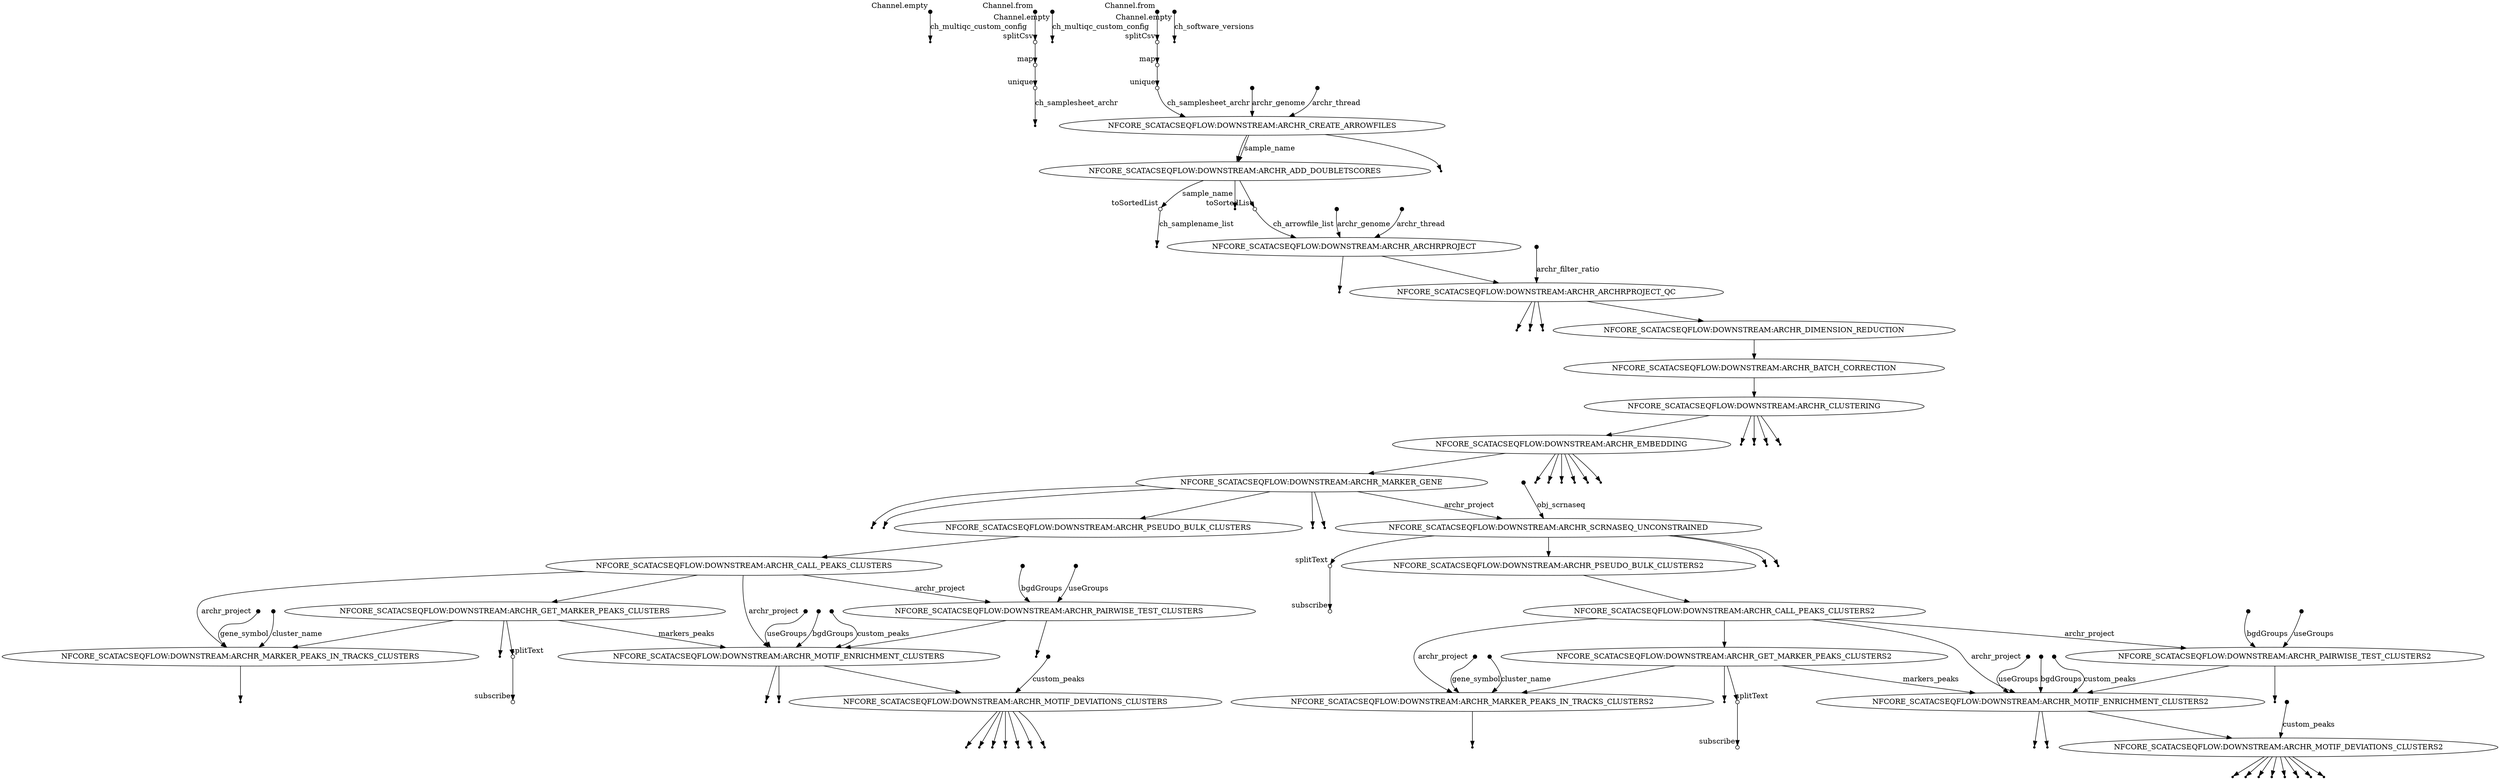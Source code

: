 digraph "pipeline_dag_20210823_100233" {
p0 [shape=point,label="",fixedsize=true,width=0.1,xlabel="Channel.empty"];
p1 [shape=point];
p0 -> p1 [label="ch_multiqc_custom_config"];

p2 [shape=point,label="",fixedsize=true,width=0.1,xlabel="Channel.from"];
p3 [shape=circle,label="",fixedsize=true,width=0.1,xlabel="splitCsv"];
p2 -> p3;

p3 [shape=circle,label="",fixedsize=true,width=0.1,xlabel="splitCsv"];
p4 [shape=circle,label="",fixedsize=true,width=0.1,xlabel="map"];
p3 -> p4;

p4 [shape=circle,label="",fixedsize=true,width=0.1,xlabel="map"];
p5 [shape=circle,label="",fixedsize=true,width=0.1,xlabel="unique"];
p4 -> p5;

p5 [shape=circle,label="",fixedsize=true,width=0.1,xlabel="unique"];
p6 [shape=point];
p5 -> p6 [label="ch_samplesheet_archr"];

p7 [shape=point,label="",fixedsize=true,width=0.1,xlabel="Channel.empty"];
p8 [shape=point];
p7 -> p8 [label="ch_multiqc_custom_config"];

p9 [shape=point,label="",fixedsize=true,width=0.1,xlabel="Channel.from"];
p10 [shape=circle,label="",fixedsize=true,width=0.1,xlabel="splitCsv"];
p9 -> p10;

p10 [shape=circle,label="",fixedsize=true,width=0.1,xlabel="splitCsv"];
p11 [shape=circle,label="",fixedsize=true,width=0.1,xlabel="map"];
p10 -> p11;

p11 [shape=circle,label="",fixedsize=true,width=0.1,xlabel="map"];
p12 [shape=circle,label="",fixedsize=true,width=0.1,xlabel="unique"];
p11 -> p12;

p12 [shape=circle,label="",fixedsize=true,width=0.1,xlabel="unique"];
p17 [label="NFCORE_SCATACSEQFLOW:DOWNSTREAM:ARCHR_CREATE_ARROWFILES"];
p12 -> p17 [label="ch_samplesheet_archr"];

p13 [shape=point,label="",fixedsize=true,width=0.1,xlabel="Channel.empty"];
p14 [shape=point];
p13 -> p14 [label="ch_software_versions"];

p15 [shape=point,label="",fixedsize=true,width=0.1];
p17 [label="NFCORE_SCATACSEQFLOW:DOWNSTREAM:ARCHR_CREATE_ARROWFILES"];
p15 -> p17 [label="archr_genome"];

p16 [shape=point,label="",fixedsize=true,width=0.1];
p17 [label="NFCORE_SCATACSEQFLOW:DOWNSTREAM:ARCHR_CREATE_ARROWFILES"];
p16 -> p17 [label="archr_thread"];

p17 [label="NFCORE_SCATACSEQFLOW:DOWNSTREAM:ARCHR_CREATE_ARROWFILES"];
p19 [label="NFCORE_SCATACSEQFLOW:DOWNSTREAM:ARCHR_ADD_DOUBLETSCORES"];
p17 -> p19 [label="sample_name"];

p17 [label="NFCORE_SCATACSEQFLOW:DOWNSTREAM:ARCHR_CREATE_ARROWFILES"];
p18 [shape=point];
p17 -> p18;

p17 [label="NFCORE_SCATACSEQFLOW:DOWNSTREAM:ARCHR_CREATE_ARROWFILES"];
p19 [label="NFCORE_SCATACSEQFLOW:DOWNSTREAM:ARCHR_ADD_DOUBLETSCORES"];
p17 -> p19;

p19 [label="NFCORE_SCATACSEQFLOW:DOWNSTREAM:ARCHR_ADD_DOUBLETSCORES"];
p21 [shape=circle,label="",fixedsize=true,width=0.1,xlabel="toSortedList"];
p19 -> p21 [label="sample_name"];

p19 [label="NFCORE_SCATACSEQFLOW:DOWNSTREAM:ARCHR_ADD_DOUBLETSCORES"];
p20 [shape=point];
p19 -> p20;

p19 [label="NFCORE_SCATACSEQFLOW:DOWNSTREAM:ARCHR_ADD_DOUBLETSCORES"];
p23 [shape=circle,label="",fixedsize=true,width=0.1,xlabel="toSortedList"];
p19 -> p23;

p21 [shape=circle,label="",fixedsize=true,width=0.1,xlabel="toSortedList"];
p22 [shape=point];
p21 -> p22 [label="ch_samplename_list"];

p23 [shape=circle,label="",fixedsize=true,width=0.1,xlabel="toSortedList"];
p26 [label="NFCORE_SCATACSEQFLOW:DOWNSTREAM:ARCHR_ARCHRPROJECT"];
p23 -> p26 [label="ch_arrowfile_list"];

p24 [shape=point,label="",fixedsize=true,width=0.1];
p26 [label="NFCORE_SCATACSEQFLOW:DOWNSTREAM:ARCHR_ARCHRPROJECT"];
p24 -> p26 [label="archr_genome"];

p25 [shape=point,label="",fixedsize=true,width=0.1];
p26 [label="NFCORE_SCATACSEQFLOW:DOWNSTREAM:ARCHR_ARCHRPROJECT"];
p25 -> p26 [label="archr_thread"];

p26 [label="NFCORE_SCATACSEQFLOW:DOWNSTREAM:ARCHR_ARCHRPROJECT"];
p27 [shape=point];
p26 -> p27;

p26 [label="NFCORE_SCATACSEQFLOW:DOWNSTREAM:ARCHR_ARCHRPROJECT"];
p29 [label="NFCORE_SCATACSEQFLOW:DOWNSTREAM:ARCHR_ARCHRPROJECT_QC"];
p26 -> p29;

p28 [shape=point,label="",fixedsize=true,width=0.1];
p29 [label="NFCORE_SCATACSEQFLOW:DOWNSTREAM:ARCHR_ARCHRPROJECT_QC"];
p28 -> p29 [label="archr_filter_ratio"];

p29 [label="NFCORE_SCATACSEQFLOW:DOWNSTREAM:ARCHR_ARCHRPROJECT_QC"];
p32 [shape=point];
p29 -> p32;

p29 [label="NFCORE_SCATACSEQFLOW:DOWNSTREAM:ARCHR_ARCHRPROJECT_QC"];
p31 [shape=point];
p29 -> p31;

p29 [label="NFCORE_SCATACSEQFLOW:DOWNSTREAM:ARCHR_ARCHRPROJECT_QC"];
p30 [shape=point];
p29 -> p30;

p29 [label="NFCORE_SCATACSEQFLOW:DOWNSTREAM:ARCHR_ARCHRPROJECT_QC"];
p33 [label="NFCORE_SCATACSEQFLOW:DOWNSTREAM:ARCHR_DIMENSION_REDUCTION"];
p29 -> p33;

p33 [label="NFCORE_SCATACSEQFLOW:DOWNSTREAM:ARCHR_DIMENSION_REDUCTION"];
p34 [label="NFCORE_SCATACSEQFLOW:DOWNSTREAM:ARCHR_BATCH_CORRECTION"];
p33 -> p34;

p34 [label="NFCORE_SCATACSEQFLOW:DOWNSTREAM:ARCHR_BATCH_CORRECTION"];
p35 [label="NFCORE_SCATACSEQFLOW:DOWNSTREAM:ARCHR_CLUSTERING"];
p34 -> p35;

p35 [label="NFCORE_SCATACSEQFLOW:DOWNSTREAM:ARCHR_CLUSTERING"];
p40 [label="NFCORE_SCATACSEQFLOW:DOWNSTREAM:ARCHR_EMBEDDING"];
p35 -> p40;

p35 [label="NFCORE_SCATACSEQFLOW:DOWNSTREAM:ARCHR_CLUSTERING"];
p39 [shape=point];
p35 -> p39;

p35 [label="NFCORE_SCATACSEQFLOW:DOWNSTREAM:ARCHR_CLUSTERING"];
p38 [shape=point];
p35 -> p38;

p35 [label="NFCORE_SCATACSEQFLOW:DOWNSTREAM:ARCHR_CLUSTERING"];
p37 [shape=point];
p35 -> p37;

p35 [label="NFCORE_SCATACSEQFLOW:DOWNSTREAM:ARCHR_CLUSTERING"];
p36 [shape=point];
p35 -> p36;

p40 [label="NFCORE_SCATACSEQFLOW:DOWNSTREAM:ARCHR_EMBEDDING"];
p47 [label="NFCORE_SCATACSEQFLOW:DOWNSTREAM:ARCHR_MARKER_GENE"];
p40 -> p47;

p40 [label="NFCORE_SCATACSEQFLOW:DOWNSTREAM:ARCHR_EMBEDDING"];
p46 [shape=point];
p40 -> p46;

p40 [label="NFCORE_SCATACSEQFLOW:DOWNSTREAM:ARCHR_EMBEDDING"];
p45 [shape=point];
p40 -> p45;

p40 [label="NFCORE_SCATACSEQFLOW:DOWNSTREAM:ARCHR_EMBEDDING"];
p44 [shape=point];
p40 -> p44;

p40 [label="NFCORE_SCATACSEQFLOW:DOWNSTREAM:ARCHR_EMBEDDING"];
p43 [shape=point];
p40 -> p43;

p40 [label="NFCORE_SCATACSEQFLOW:DOWNSTREAM:ARCHR_EMBEDDING"];
p42 [shape=point];
p40 -> p42;

p40 [label="NFCORE_SCATACSEQFLOW:DOWNSTREAM:ARCHR_EMBEDDING"];
p41 [shape=point];
p40 -> p41;

p47 [label="NFCORE_SCATACSEQFLOW:DOWNSTREAM:ARCHR_MARKER_GENE"];
p52 [label="NFCORE_SCATACSEQFLOW:DOWNSTREAM:ARCHR_PSEUDO_BULK_CLUSTERS"];
p47 -> p52;

p47 [label="NFCORE_SCATACSEQFLOW:DOWNSTREAM:ARCHR_MARKER_GENE"];
p51 [shape=point];
p47 -> p51;

p47 [label="NFCORE_SCATACSEQFLOW:DOWNSTREAM:ARCHR_MARKER_GENE"];
p50 [shape=point];
p47 -> p50;

p47 [label="NFCORE_SCATACSEQFLOW:DOWNSTREAM:ARCHR_MARKER_GENE"];
p49 [shape=point];
p47 -> p49;

p47 [label="NFCORE_SCATACSEQFLOW:DOWNSTREAM:ARCHR_MARKER_GENE"];
p48 [shape=point];
p47 -> p48;

p52 [label="NFCORE_SCATACSEQFLOW:DOWNSTREAM:ARCHR_PSEUDO_BULK_CLUSTERS"];
p60 [label="NFCORE_SCATACSEQFLOW:DOWNSTREAM:ARCHR_CALL_PEAKS_CLUSTERS"];
p52 -> p60;

p47 [label="NFCORE_SCATACSEQFLOW:DOWNSTREAM:ARCHR_MARKER_GENE"];
p54 [label="NFCORE_SCATACSEQFLOW:DOWNSTREAM:ARCHR_SCRNASEQ_UNCONSTRAINED"];
p47 -> p54 [label="archr_project"];

p53 [shape=point,label="",fixedsize=true,width=0.1];
p54 [label="NFCORE_SCATACSEQFLOW:DOWNSTREAM:ARCHR_SCRNASEQ_UNCONSTRAINED"];
p53 -> p54 [label="obj_scrnaseq"];

p54 [label="NFCORE_SCATACSEQFLOW:DOWNSTREAM:ARCHR_SCRNASEQ_UNCONSTRAINED"];
p59 [label="NFCORE_SCATACSEQFLOW:DOWNSTREAM:ARCHR_PSEUDO_BULK_CLUSTERS2"];
p54 -> p59;

p54 [label="NFCORE_SCATACSEQFLOW:DOWNSTREAM:ARCHR_SCRNASEQ_UNCONSTRAINED"];
p56 [shape=point];
p54 -> p56;

p54 [label="NFCORE_SCATACSEQFLOW:DOWNSTREAM:ARCHR_SCRNASEQ_UNCONSTRAINED"];
p55 [shape=point];
p54 -> p55;

p54 [label="NFCORE_SCATACSEQFLOW:DOWNSTREAM:ARCHR_SCRNASEQ_UNCONSTRAINED"];
p57 [shape=circle,label="",fixedsize=true,width=0.1,xlabel="splitText"];
p54 -> p57;

p57 [shape=circle,label="",fixedsize=true,width=0.1,xlabel="splitText"];
p58 [shape=circle,label="",fixedsize=true,width=0.1,xlabel="subscribe"];
p57 -> p58;

p59 [label="NFCORE_SCATACSEQFLOW:DOWNSTREAM:ARCHR_PSEUDO_BULK_CLUSTERS2"];
p61 [label="NFCORE_SCATACSEQFLOW:DOWNSTREAM:ARCHR_CALL_PEAKS_CLUSTERS2"];
p59 -> p61;

p60 [label="NFCORE_SCATACSEQFLOW:DOWNSTREAM:ARCHR_CALL_PEAKS_CLUSTERS"];
p62 [label="NFCORE_SCATACSEQFLOW:DOWNSTREAM:ARCHR_GET_MARKER_PEAKS_CLUSTERS"];
p60 -> p62;

p61 [label="NFCORE_SCATACSEQFLOW:DOWNSTREAM:ARCHR_CALL_PEAKS_CLUSTERS2"];
p64 [label="NFCORE_SCATACSEQFLOW:DOWNSTREAM:ARCHR_GET_MARKER_PEAKS_CLUSTERS2"];
p61 -> p64;

p62 [label="NFCORE_SCATACSEQFLOW:DOWNSTREAM:ARCHR_GET_MARKER_PEAKS_CLUSTERS"];
p72 [label="NFCORE_SCATACSEQFLOW:DOWNSTREAM:ARCHR_MARKER_PEAKS_IN_TRACKS_CLUSTERS"];
p62 -> p72;

p62 [label="NFCORE_SCATACSEQFLOW:DOWNSTREAM:ARCHR_GET_MARKER_PEAKS_CLUSTERS"];
p63 [shape=point];
p62 -> p63;

p62 [label="NFCORE_SCATACSEQFLOW:DOWNSTREAM:ARCHR_GET_MARKER_PEAKS_CLUSTERS"];
p66 [shape=circle,label="",fixedsize=true,width=0.1,xlabel="splitText"];
p62 -> p66;

p64 [label="NFCORE_SCATACSEQFLOW:DOWNSTREAM:ARCHR_GET_MARKER_PEAKS_CLUSTERS2"];
p76 [label="NFCORE_SCATACSEQFLOW:DOWNSTREAM:ARCHR_MARKER_PEAKS_IN_TRACKS_CLUSTERS2"];
p64 -> p76;

p64 [label="NFCORE_SCATACSEQFLOW:DOWNSTREAM:ARCHR_GET_MARKER_PEAKS_CLUSTERS2"];
p65 [shape=point];
p64 -> p65;

p64 [label="NFCORE_SCATACSEQFLOW:DOWNSTREAM:ARCHR_GET_MARKER_PEAKS_CLUSTERS2"];
p68 [shape=circle,label="",fixedsize=true,width=0.1,xlabel="splitText"];
p64 -> p68;

p66 [shape=circle,label="",fixedsize=true,width=0.1,xlabel="splitText"];
p67 [shape=circle,label="",fixedsize=true,width=0.1,xlabel="subscribe"];
p66 -> p67;

p68 [shape=circle,label="",fixedsize=true,width=0.1,xlabel="splitText"];
p69 [shape=circle,label="",fixedsize=true,width=0.1,xlabel="subscribe"];
p68 -> p69;

p60 [label="NFCORE_SCATACSEQFLOW:DOWNSTREAM:ARCHR_CALL_PEAKS_CLUSTERS"];
p72 [label="NFCORE_SCATACSEQFLOW:DOWNSTREAM:ARCHR_MARKER_PEAKS_IN_TRACKS_CLUSTERS"];
p60 -> p72 [label="archr_project"];

p70 [shape=point,label="",fixedsize=true,width=0.1];
p72 [label="NFCORE_SCATACSEQFLOW:DOWNSTREAM:ARCHR_MARKER_PEAKS_IN_TRACKS_CLUSTERS"];
p70 -> p72 [label="gene_symbol"];

p71 [shape=point,label="",fixedsize=true,width=0.1];
p72 [label="NFCORE_SCATACSEQFLOW:DOWNSTREAM:ARCHR_MARKER_PEAKS_IN_TRACKS_CLUSTERS"];
p71 -> p72 [label="cluster_name"];

p72 [label="NFCORE_SCATACSEQFLOW:DOWNSTREAM:ARCHR_MARKER_PEAKS_IN_TRACKS_CLUSTERS"];
p73 [shape=point];
p72 -> p73;

p61 [label="NFCORE_SCATACSEQFLOW:DOWNSTREAM:ARCHR_CALL_PEAKS_CLUSTERS2"];
p76 [label="NFCORE_SCATACSEQFLOW:DOWNSTREAM:ARCHR_MARKER_PEAKS_IN_TRACKS_CLUSTERS2"];
p61 -> p76 [label="archr_project"];

p74 [shape=point,label="",fixedsize=true,width=0.1];
p76 [label="NFCORE_SCATACSEQFLOW:DOWNSTREAM:ARCHR_MARKER_PEAKS_IN_TRACKS_CLUSTERS2"];
p74 -> p76 [label="gene_symbol"];

p75 [shape=point,label="",fixedsize=true,width=0.1];
p76 [label="NFCORE_SCATACSEQFLOW:DOWNSTREAM:ARCHR_MARKER_PEAKS_IN_TRACKS_CLUSTERS2"];
p75 -> p76 [label="cluster_name"];

p76 [label="NFCORE_SCATACSEQFLOW:DOWNSTREAM:ARCHR_MARKER_PEAKS_IN_TRACKS_CLUSTERS2"];
p77 [shape=point];
p76 -> p77;

p60 [label="NFCORE_SCATACSEQFLOW:DOWNSTREAM:ARCHR_CALL_PEAKS_CLUSTERS"];
p80 [label="NFCORE_SCATACSEQFLOW:DOWNSTREAM:ARCHR_PAIRWISE_TEST_CLUSTERS"];
p60 -> p80 [label="archr_project"];

p78 [shape=point,label="",fixedsize=true,width=0.1];
p80 [label="NFCORE_SCATACSEQFLOW:DOWNSTREAM:ARCHR_PAIRWISE_TEST_CLUSTERS"];
p78 -> p80 [label="useGroups"];

p79 [shape=point,label="",fixedsize=true,width=0.1];
p80 [label="NFCORE_SCATACSEQFLOW:DOWNSTREAM:ARCHR_PAIRWISE_TEST_CLUSTERS"];
p79 -> p80 [label="bgdGroups"];

p80 [label="NFCORE_SCATACSEQFLOW:DOWNSTREAM:ARCHR_PAIRWISE_TEST_CLUSTERS"];
p81 [shape=point];
p80 -> p81;

p80 [label="NFCORE_SCATACSEQFLOW:DOWNSTREAM:ARCHR_PAIRWISE_TEST_CLUSTERS"];
p89 [label="NFCORE_SCATACSEQFLOW:DOWNSTREAM:ARCHR_MOTIF_ENRICHMENT_CLUSTERS"];
p80 -> p89;

p61 [label="NFCORE_SCATACSEQFLOW:DOWNSTREAM:ARCHR_CALL_PEAKS_CLUSTERS2"];
p84 [label="NFCORE_SCATACSEQFLOW:DOWNSTREAM:ARCHR_PAIRWISE_TEST_CLUSTERS2"];
p61 -> p84 [label="archr_project"];

p82 [shape=point,label="",fixedsize=true,width=0.1];
p84 [label="NFCORE_SCATACSEQFLOW:DOWNSTREAM:ARCHR_PAIRWISE_TEST_CLUSTERS2"];
p82 -> p84 [label="useGroups"];

p83 [shape=point,label="",fixedsize=true,width=0.1];
p84 [label="NFCORE_SCATACSEQFLOW:DOWNSTREAM:ARCHR_PAIRWISE_TEST_CLUSTERS2"];
p83 -> p84 [label="bgdGroups"];

p84 [label="NFCORE_SCATACSEQFLOW:DOWNSTREAM:ARCHR_PAIRWISE_TEST_CLUSTERS2"];
p85 [shape=point];
p84 -> p85;

p84 [label="NFCORE_SCATACSEQFLOW:DOWNSTREAM:ARCHR_PAIRWISE_TEST_CLUSTERS2"];
p95 [label="NFCORE_SCATACSEQFLOW:DOWNSTREAM:ARCHR_MOTIF_ENRICHMENT_CLUSTERS2"];
p84 -> p95;

p60 [label="NFCORE_SCATACSEQFLOW:DOWNSTREAM:ARCHR_CALL_PEAKS_CLUSTERS"];
p89 [label="NFCORE_SCATACSEQFLOW:DOWNSTREAM:ARCHR_MOTIF_ENRICHMENT_CLUSTERS"];
p60 -> p89 [label="archr_project"];

p62 [label="NFCORE_SCATACSEQFLOW:DOWNSTREAM:ARCHR_GET_MARKER_PEAKS_CLUSTERS"];
p89 [label="NFCORE_SCATACSEQFLOW:DOWNSTREAM:ARCHR_MOTIF_ENRICHMENT_CLUSTERS"];
p62 -> p89 [label="markers_peaks"];

p86 [shape=point,label="",fixedsize=true,width=0.1];
p89 [label="NFCORE_SCATACSEQFLOW:DOWNSTREAM:ARCHR_MOTIF_ENRICHMENT_CLUSTERS"];
p86 -> p89 [label="useGroups"];

p87 [shape=point,label="",fixedsize=true,width=0.1];
p89 [label="NFCORE_SCATACSEQFLOW:DOWNSTREAM:ARCHR_MOTIF_ENRICHMENT_CLUSTERS"];
p87 -> p89 [label="bgdGroups"];

p88 [shape=point,label="",fixedsize=true,width=0.1];
p89 [label="NFCORE_SCATACSEQFLOW:DOWNSTREAM:ARCHR_MOTIF_ENRICHMENT_CLUSTERS"];
p88 -> p89 [label="custom_peaks"];

p89 [label="NFCORE_SCATACSEQFLOW:DOWNSTREAM:ARCHR_MOTIF_ENRICHMENT_CLUSTERS"];
p99 [label="NFCORE_SCATACSEQFLOW:DOWNSTREAM:ARCHR_MOTIF_DEVIATIONS_CLUSTERS"];
p89 -> p99;

p89 [label="NFCORE_SCATACSEQFLOW:DOWNSTREAM:ARCHR_MOTIF_ENRICHMENT_CLUSTERS"];
p91 [shape=point];
p89 -> p91;

p89 [label="NFCORE_SCATACSEQFLOW:DOWNSTREAM:ARCHR_MOTIF_ENRICHMENT_CLUSTERS"];
p90 [shape=point];
p89 -> p90;

p61 [label="NFCORE_SCATACSEQFLOW:DOWNSTREAM:ARCHR_CALL_PEAKS_CLUSTERS2"];
p95 [label="NFCORE_SCATACSEQFLOW:DOWNSTREAM:ARCHR_MOTIF_ENRICHMENT_CLUSTERS2"];
p61 -> p95 [label="archr_project"];

p64 [label="NFCORE_SCATACSEQFLOW:DOWNSTREAM:ARCHR_GET_MARKER_PEAKS_CLUSTERS2"];
p95 [label="NFCORE_SCATACSEQFLOW:DOWNSTREAM:ARCHR_MOTIF_ENRICHMENT_CLUSTERS2"];
p64 -> p95 [label="markers_peaks"];

p92 [shape=point,label="",fixedsize=true,width=0.1];
p95 [label="NFCORE_SCATACSEQFLOW:DOWNSTREAM:ARCHR_MOTIF_ENRICHMENT_CLUSTERS2"];
p92 -> p95 [label="useGroups"];

p93 [shape=point,label="",fixedsize=true,width=0.1];
p95 [label="NFCORE_SCATACSEQFLOW:DOWNSTREAM:ARCHR_MOTIF_ENRICHMENT_CLUSTERS2"];
p93 -> p95 [label="bgdGroups"];

p94 [shape=point,label="",fixedsize=true,width=0.1];
p95 [label="NFCORE_SCATACSEQFLOW:DOWNSTREAM:ARCHR_MOTIF_ENRICHMENT_CLUSTERS2"];
p94 -> p95 [label="custom_peaks"];

p95 [label="NFCORE_SCATACSEQFLOW:DOWNSTREAM:ARCHR_MOTIF_ENRICHMENT_CLUSTERS2"];
p108 [label="NFCORE_SCATACSEQFLOW:DOWNSTREAM:ARCHR_MOTIF_DEVIATIONS_CLUSTERS2"];
p95 -> p108;

p95 [label="NFCORE_SCATACSEQFLOW:DOWNSTREAM:ARCHR_MOTIF_ENRICHMENT_CLUSTERS2"];
p97 [shape=point];
p95 -> p97;

p95 [label="NFCORE_SCATACSEQFLOW:DOWNSTREAM:ARCHR_MOTIF_ENRICHMENT_CLUSTERS2"];
p96 [shape=point];
p95 -> p96;

p98 [shape=point,label="",fixedsize=true,width=0.1];
p99 [label="NFCORE_SCATACSEQFLOW:DOWNSTREAM:ARCHR_MOTIF_DEVIATIONS_CLUSTERS"];
p98 -> p99 [label="custom_peaks"];

p99 [label="NFCORE_SCATACSEQFLOW:DOWNSTREAM:ARCHR_MOTIF_DEVIATIONS_CLUSTERS"];
p106 [shape=point];
p99 -> p106;

p99 [label="NFCORE_SCATACSEQFLOW:DOWNSTREAM:ARCHR_MOTIF_DEVIATIONS_CLUSTERS"];
p105 [shape=point];
p99 -> p105;

p99 [label="NFCORE_SCATACSEQFLOW:DOWNSTREAM:ARCHR_MOTIF_DEVIATIONS_CLUSTERS"];
p104 [shape=point];
p99 -> p104;

p99 [label="NFCORE_SCATACSEQFLOW:DOWNSTREAM:ARCHR_MOTIF_DEVIATIONS_CLUSTERS"];
p103 [shape=point];
p99 -> p103;

p99 [label="NFCORE_SCATACSEQFLOW:DOWNSTREAM:ARCHR_MOTIF_DEVIATIONS_CLUSTERS"];
p102 [shape=point];
p99 -> p102;

p99 [label="NFCORE_SCATACSEQFLOW:DOWNSTREAM:ARCHR_MOTIF_DEVIATIONS_CLUSTERS"];
p101 [shape=point];
p99 -> p101;

p99 [label="NFCORE_SCATACSEQFLOW:DOWNSTREAM:ARCHR_MOTIF_DEVIATIONS_CLUSTERS"];
p100 [shape=point];
p99 -> p100;

p107 [shape=point,label="",fixedsize=true,width=0.1];
p108 [label="NFCORE_SCATACSEQFLOW:DOWNSTREAM:ARCHR_MOTIF_DEVIATIONS_CLUSTERS2"];
p107 -> p108 [label="custom_peaks"];

p108 [label="NFCORE_SCATACSEQFLOW:DOWNSTREAM:ARCHR_MOTIF_DEVIATIONS_CLUSTERS2"];
p116 [shape=point];
p108 -> p116;

p108 [label="NFCORE_SCATACSEQFLOW:DOWNSTREAM:ARCHR_MOTIF_DEVIATIONS_CLUSTERS2"];
p115 [shape=point];
p108 -> p115;

p108 [label="NFCORE_SCATACSEQFLOW:DOWNSTREAM:ARCHR_MOTIF_DEVIATIONS_CLUSTERS2"];
p114 [shape=point];
p108 -> p114;

p108 [label="NFCORE_SCATACSEQFLOW:DOWNSTREAM:ARCHR_MOTIF_DEVIATIONS_CLUSTERS2"];
p113 [shape=point];
p108 -> p113;

p108 [label="NFCORE_SCATACSEQFLOW:DOWNSTREAM:ARCHR_MOTIF_DEVIATIONS_CLUSTERS2"];
p112 [shape=point];
p108 -> p112;

p108 [label="NFCORE_SCATACSEQFLOW:DOWNSTREAM:ARCHR_MOTIF_DEVIATIONS_CLUSTERS2"];
p111 [shape=point];
p108 -> p111;

p108 [label="NFCORE_SCATACSEQFLOW:DOWNSTREAM:ARCHR_MOTIF_DEVIATIONS_CLUSTERS2"];
p110 [shape=point];
p108 -> p110;

p108 [label="NFCORE_SCATACSEQFLOW:DOWNSTREAM:ARCHR_MOTIF_DEVIATIONS_CLUSTERS2"];
p109 [shape=point];
p108 -> p109;

}
